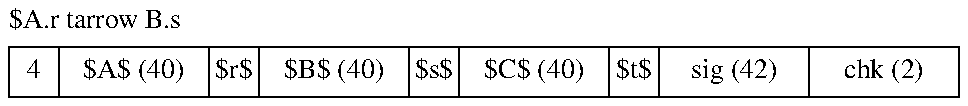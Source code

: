 .PS

separation = 0.30;
boxht = 0.25;

define l_box { box width boxht $1 }
define b_box { box width 3*boxht $1 }

##
## Form 1: Membership Credential
##
#Label1: box invis; move to Label1.w; "$A.r \leftarrow E$" ljust;
#move to Label1.sw + (0.0, -boxht/2);
#Form1: [
#  l_box("1");
#  b_box("$A$ (40)");
#  l_box("$r$");
#  b_box("$E$ (40)");
#  b_box("sig (42)");
#  Last: b_box("chk (2)");
#]
##move to Form1.Last.e;
##" (126)";

##
## Form 2: Inclusion Credential
##
#move to Form1.sw + (0.00, -separation);
#Label2: box invis; move to Label2.w; "$A.r \leftarrow B.s$" ljust;
#move to Label2.sw + (0.0, -boxht/2);
#Form2: [
#  l_box("2");
#  b_box("$A$ (40)");
#  l_box("$r$");
#  b_box("$B$ (40)");
#  l_box("$s$");
#  b_box("sig (42)");
#  Last: b_box("chk (2)");
#]
##move to Form2.Last.e;
##" (127)";

##
## Form 3: Indirection Credential
##
#move to Form2.sw + (0.00, -separation);
#Label3: box invis; move to Label3.w; "$A.r \leftarrow B.s.t$" ljust;
#move to Label3.sw + (0.0, -boxht/2);
#Form3: [
#  l_box("3");
#  b_box("$A$ (40)");
#  l_box("$r$");
#  b_box("$B$ (40)");
#  l_box("$s$");
#  l_box("$t$");
#  b_box("sig (42)");
#  Last: b_box("chk (2)");
#]
##move to Form3.Last.e;
##" (128)";


#
# Form 4: Intersection Credential
#
#move to Form3.sw + (0.00, -separation);
Label4: box invis; move to Label4.w; "$A.r \leftarrow B.s \cap C.t$" ljust;
move to Label4.sw + (0.0, -boxht/2);
Form4: [
  l_box("4");
  b_box("$A$ (40)");
  l_box("$r$");
  b_box("$B$ (40)");
  l_box("$s$");
  b_box("$C$ (40)");
  l_box("$t$");
  b_box("sig (42)");
  Last: b_box("chk (2)");
]
#move to Form4.Last.e;
#" (168)";

.PE

